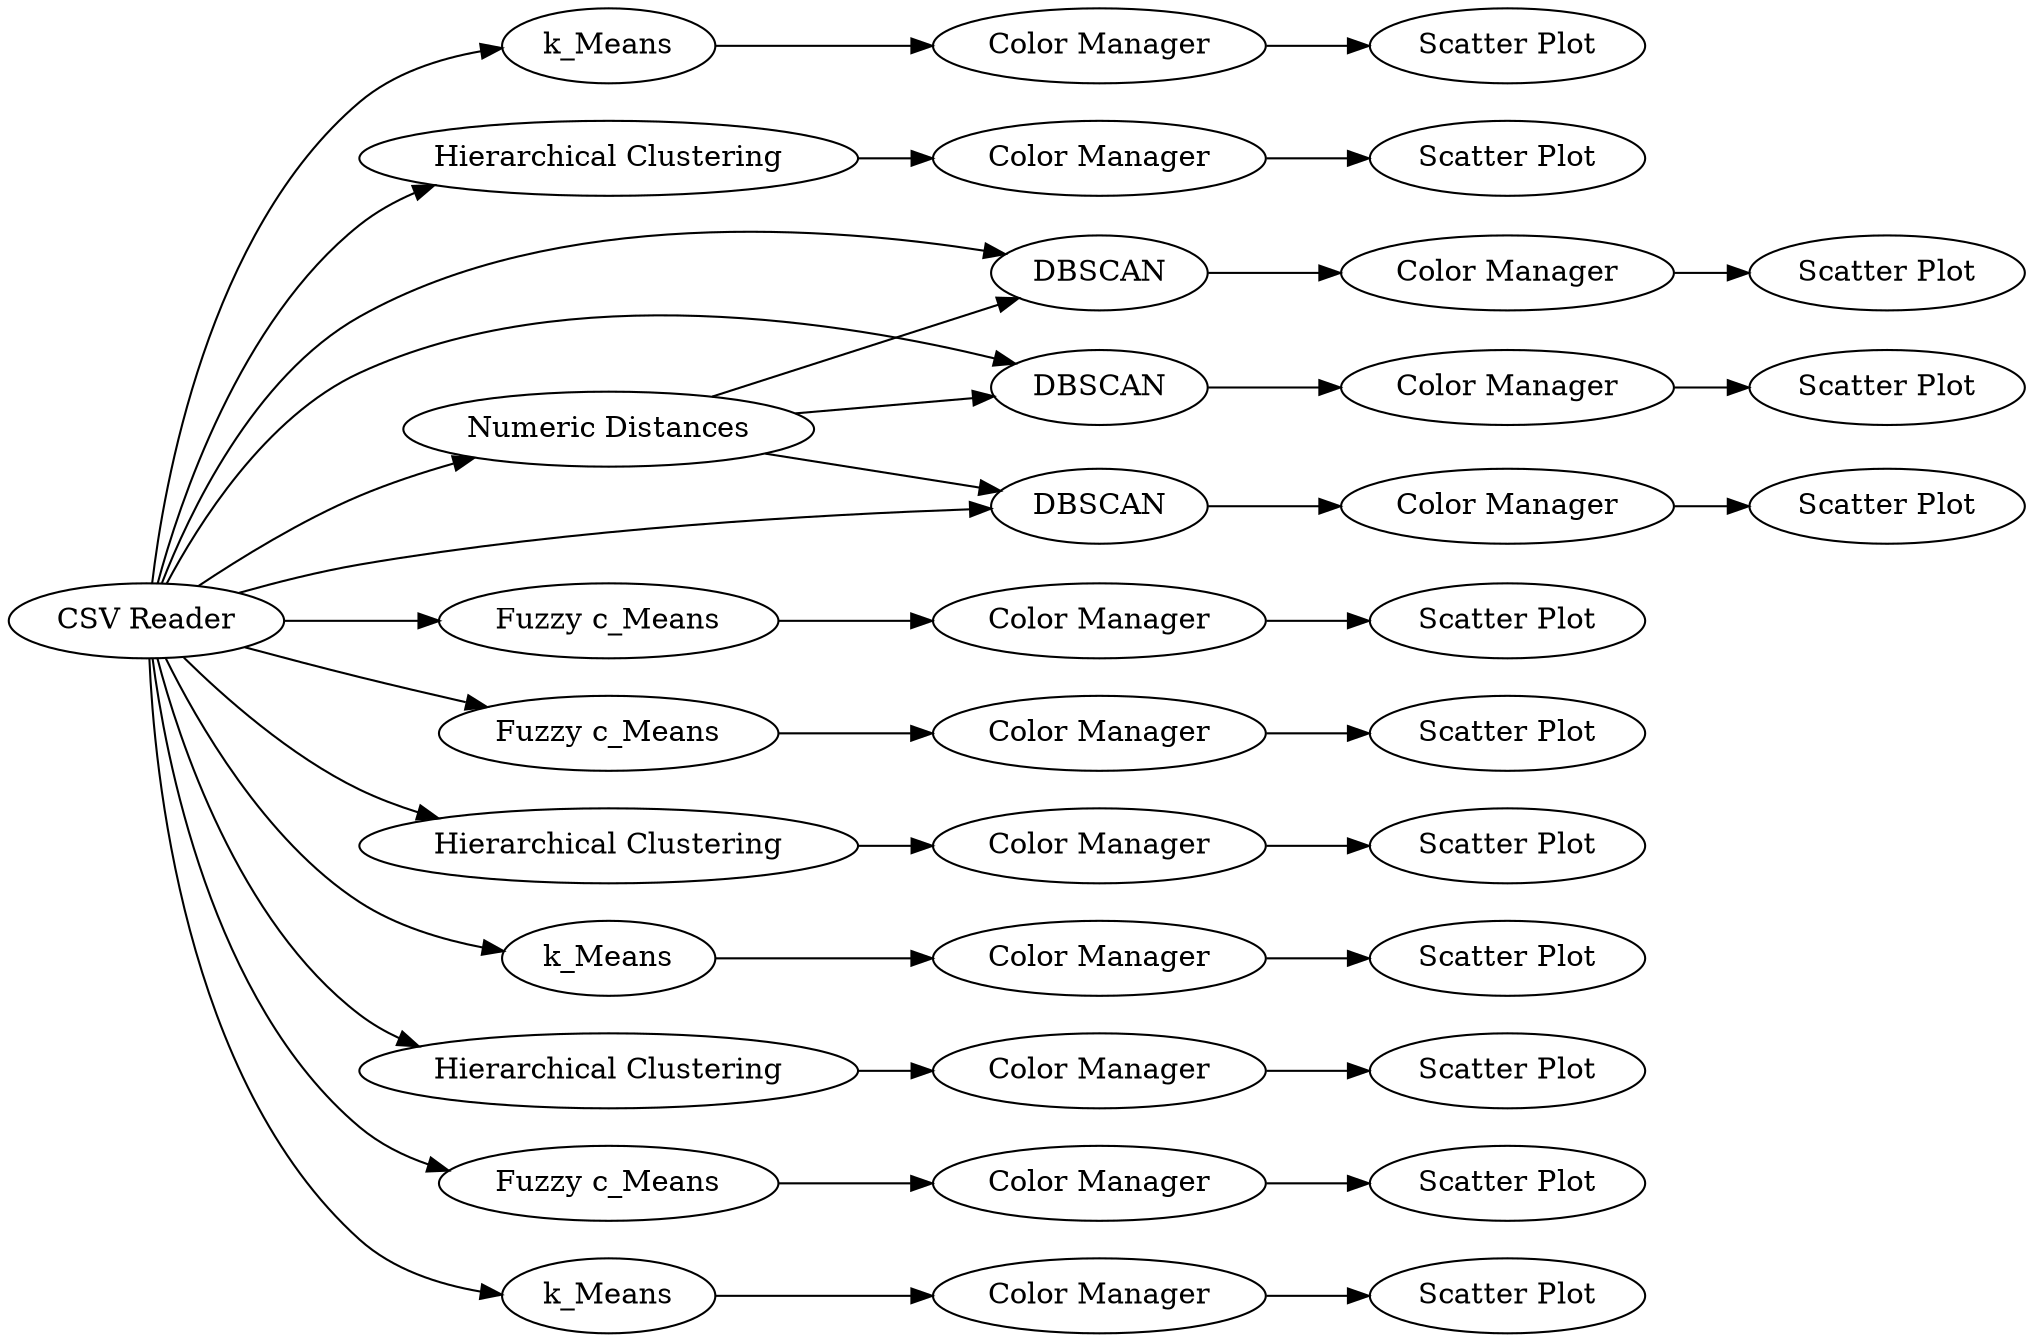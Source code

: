 digraph {
	6 -> 5
	1 -> 27
	1 -> 31
	14 -> 17
	2 -> 6
	19 -> 18
	27 -> 26
	31 -> 30
	31 -> 13
	1 -> 40
	40 -> 42
	31 -> 33
	1 -> 24
	1 -> 2
	39 -> 38
	29 -> 32
	10 -> 12
	15 -> 19
	1 -> 37
	33 -> 35
	24 -> 23
	9 -> 8
	1 -> 15
	1 -> 10
	35 -> 36
	30 -> 29
	1 -> 7
	13 -> 22
	1 -> 14
	12 -> 11
	7 -> 9
	37 -> 39
	42 -> 41
	1 -> 30
	23 -> 25
	1 -> 13
	17 -> 16
	26 -> 28
	22 -> 21
	1 -> 33
	27 [label="Hierarchical Clustering"]
	7 [label=k_Means]
	9 [label="Color Manager"]
	18 [label="Scatter Plot"]
	21 [label="Scatter Plot"]
	26 [label="Color Manager"]
	8 [label="Scatter Plot"]
	32 [label="Scatter Plot"]
	17 [label="Color Manager"]
	19 [label="Color Manager"]
	24 [label="Hierarchical Clustering"]
	41 [label="Scatter Plot"]
	31 [label="Numeric Distances"]
	6 [label="Color Manager"]
	15 [label="Hierarchical Clustering"]
	25 [label="Scatter Plot"]
	12 [label="Color Manager"]
	10 [label=k_Means]
	16 [label="Scatter Plot"]
	1 [label="CSV Reader"]
	42 [label="Color Manager"]
	22 [label="Color Manager"]
	28 [label="Scatter Plot"]
	11 [label="Scatter Plot"]
	23 [label="Color Manager"]
	14 [label="Fuzzy c_Means"]
	38 [label="Scatter Plot"]
	5 [label="Scatter Plot"]
	13 [label=DBSCAN]
	35 [label="Color Manager"]
	29 [label="Color Manager"]
	36 [label="Scatter Plot"]
	40 [label="Fuzzy c_Means"]
	39 [label="Color Manager"]
	33 [label=DBSCAN]
	30 [label=DBSCAN]
	2 [label=k_Means]
	37 [label="Fuzzy c_Means"]
	rankdir=LR
}
